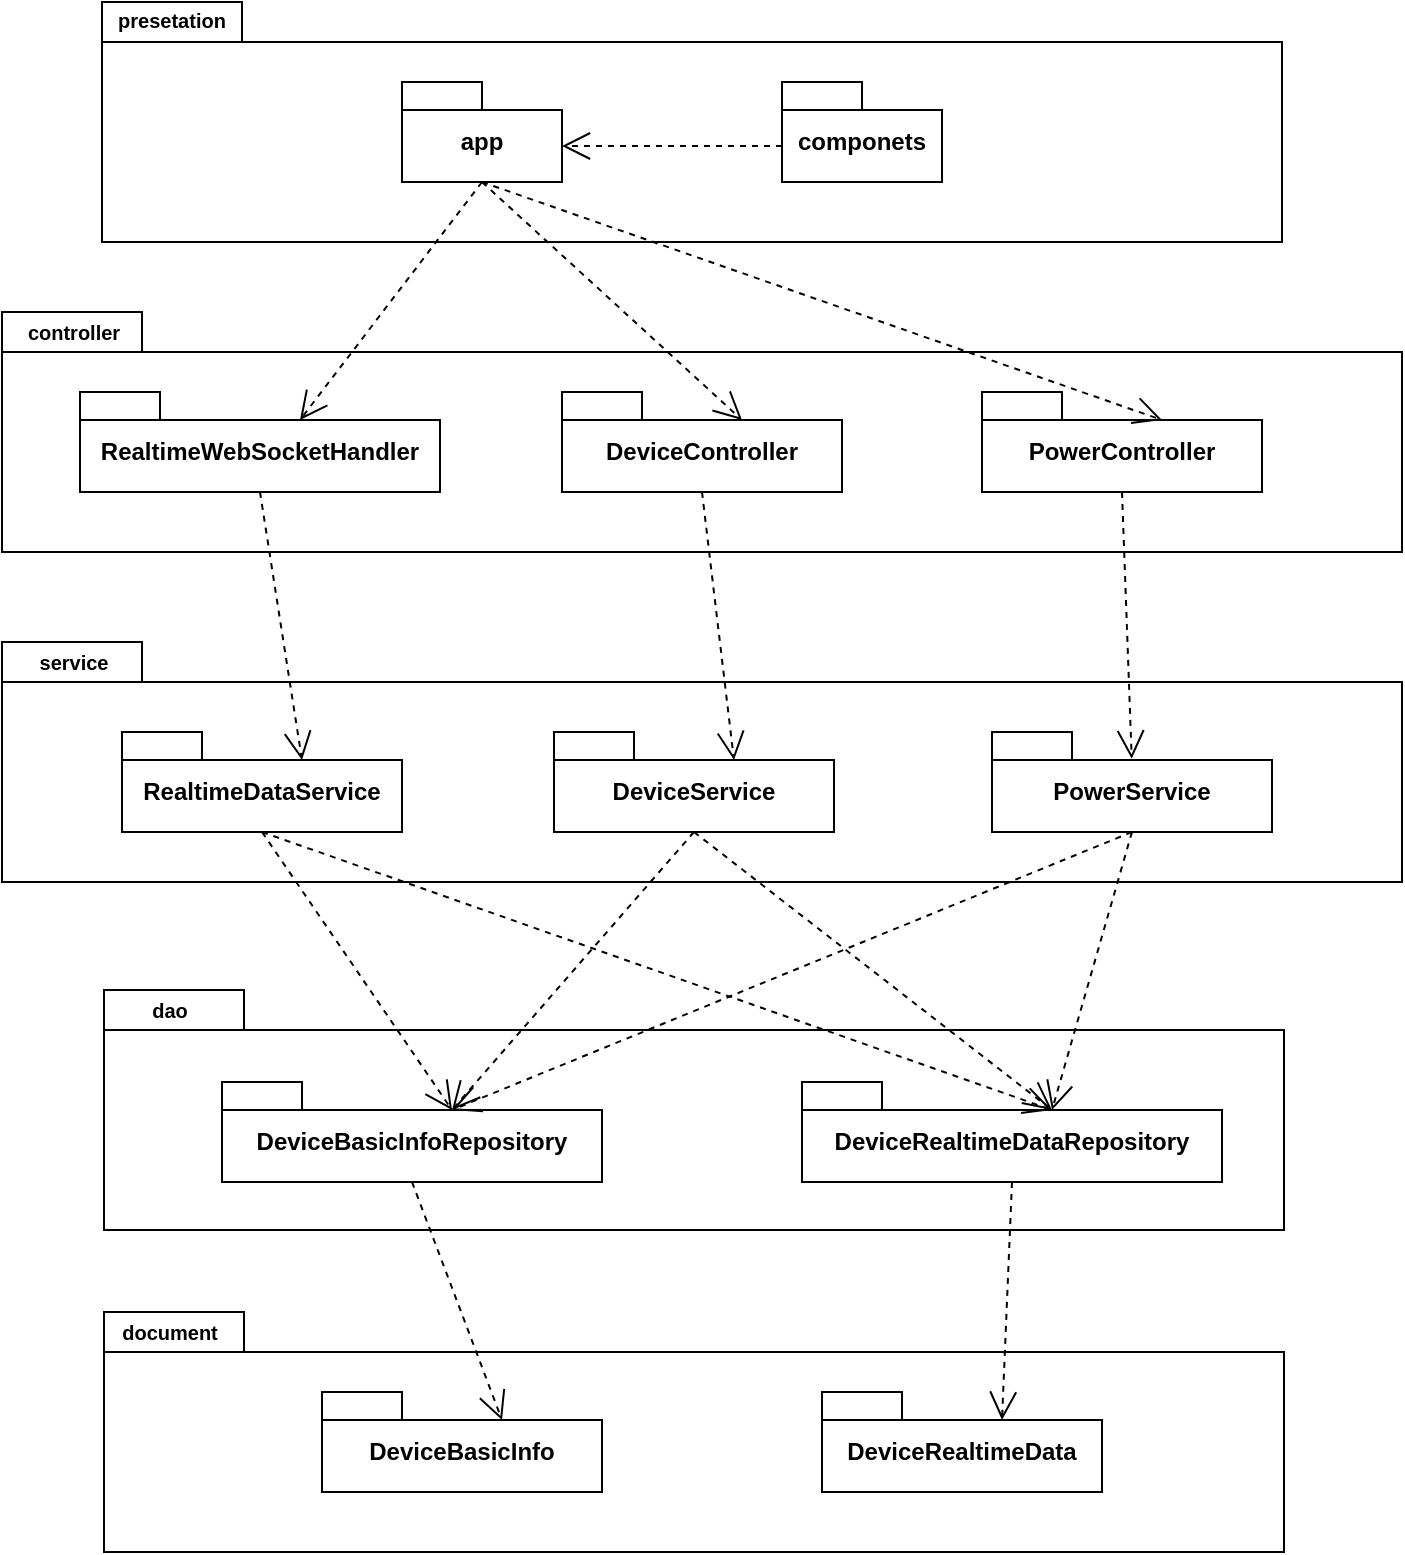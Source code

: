 <mxfile version="26.2.14">
  <diagram name="第 1 页" id="zv9jVuwXzwsgYas8b95U">
    <mxGraphModel dx="790" dy="462" grid="1" gridSize="10" guides="1" tooltips="1" connect="1" arrows="1" fold="1" page="1" pageScale="1" pageWidth="827" pageHeight="1169" math="0" shadow="0">
      <root>
        <mxCell id="0" />
        <mxCell id="1" parent="0" />
        <mxCell id="NFMYqWqcZZ8QJ0KrnMPx-11" value="" style="shape=folder;fontStyle=1;spacingTop=10;tabWidth=70;tabHeight=20;tabPosition=left;html=1;whiteSpace=wrap;" vertex="1" parent="1">
          <mxGeometry x="141" y="725" width="590" height="120" as="geometry" />
        </mxCell>
        <mxCell id="NFMYqWqcZZ8QJ0KrnMPx-10" value="" style="shape=folder;fontStyle=1;spacingTop=10;tabWidth=70;tabHeight=20;tabPosition=left;html=1;whiteSpace=wrap;" vertex="1" parent="1">
          <mxGeometry x="141" y="564" width="590" height="120" as="geometry" />
        </mxCell>
        <mxCell id="NFMYqWqcZZ8QJ0KrnMPx-5" value="" style="shape=folder;fontStyle=1;spacingTop=10;tabWidth=70;tabHeight=20;tabPosition=left;html=1;whiteSpace=wrap;" vertex="1" parent="1">
          <mxGeometry x="90" y="390" width="700" height="120" as="geometry" />
        </mxCell>
        <mxCell id="NFMYqWqcZZ8QJ0KrnMPx-1" value="" style="shape=folder;fontStyle=1;spacingTop=10;tabWidth=70;tabHeight=20;tabPosition=left;html=1;whiteSpace=wrap;" vertex="1" parent="1">
          <mxGeometry x="90" y="225" width="700" height="120" as="geometry" />
        </mxCell>
        <mxCell id="kNfIhQ50q1yCch20xD6w-1" value="" style="shape=folder;fontStyle=1;spacingTop=10;tabWidth=70;tabHeight=20;tabPosition=left;html=1;whiteSpace=wrap;" parent="1" vertex="1">
          <mxGeometry x="140" y="70" width="590" height="120" as="geometry" />
        </mxCell>
        <mxCell id="kNfIhQ50q1yCch20xD6w-2" value="app" style="shape=folder;fontStyle=1;spacingTop=10;tabWidth=40;tabHeight=14;tabPosition=left;html=1;whiteSpace=wrap;" parent="1" vertex="1">
          <mxGeometry x="290" y="110" width="80" height="50" as="geometry" />
        </mxCell>
        <mxCell id="kNfIhQ50q1yCch20xD6w-3" value="componets" style="shape=folder;fontStyle=1;spacingTop=10;tabWidth=40;tabHeight=14;tabPosition=left;html=1;whiteSpace=wrap;" parent="1" vertex="1">
          <mxGeometry x="480" y="110" width="80" height="50" as="geometry" />
        </mxCell>
        <mxCell id="kNfIhQ50q1yCch20xD6w-4" value="" style="endArrow=open;endSize=12;dashed=1;html=1;rounded=0;entryX=0;entryY=0;entryDx=80;entryDy=32;entryPerimeter=0;exitX=0;exitY=0;exitDx=0;exitDy=32;exitPerimeter=0;" parent="1" source="kNfIhQ50q1yCch20xD6w-3" target="kNfIhQ50q1yCch20xD6w-2" edge="1">
          <mxGeometry width="160" relative="1" as="geometry">
            <mxPoint x="280" y="290" as="sourcePoint" />
            <mxPoint x="440" y="290" as="targetPoint" />
          </mxGeometry>
        </mxCell>
        <mxCell id="kNfIhQ50q1yCch20xD6w-5" value="presetation" style="text;html=1;align=center;verticalAlign=middle;whiteSpace=wrap;rounded=0;fontSize=10;fontStyle=1" parent="1" vertex="1">
          <mxGeometry x="160" y="74" width="30" height="10" as="geometry" />
        </mxCell>
        <mxCell id="kNfIhQ50q1yCch20xD6w-7" value="controller" style="text;html=1;align=center;verticalAlign=middle;whiteSpace=wrap;rounded=0;fontSize=10;fontStyle=1" parent="1" vertex="1">
          <mxGeometry x="111" y="230" width="30" height="10" as="geometry" />
        </mxCell>
        <mxCell id="kNfIhQ50q1yCch20xD6w-8" value="DeviceController" style="shape=folder;fontStyle=1;spacingTop=10;tabWidth=40;tabHeight=14;tabPosition=left;html=1;whiteSpace=wrap;" parent="1" vertex="1">
          <mxGeometry x="370" y="265" width="140" height="50" as="geometry" />
        </mxCell>
        <mxCell id="kNfIhQ50q1yCch20xD6w-10" value="PowerController" style="shape=folder;fontStyle=1;spacingTop=10;tabWidth=40;tabHeight=14;tabPosition=left;html=1;whiteSpace=wrap;" parent="1" vertex="1">
          <mxGeometry x="580" y="265" width="140" height="50" as="geometry" />
        </mxCell>
        <mxCell id="kNfIhQ50q1yCch20xD6w-11" value="" style="endArrow=open;endSize=12;dashed=1;html=1;rounded=0;entryX=0;entryY=0;entryDx=90;entryDy=14;entryPerimeter=0;exitX=0.5;exitY=1;exitDx=0;exitDy=0;exitPerimeter=0;" parent="1" source="kNfIhQ50q1yCch20xD6w-2" target="kNfIhQ50q1yCch20xD6w-8" edge="1">
          <mxGeometry width="160" relative="1" as="geometry">
            <mxPoint x="490" y="152" as="sourcePoint" />
            <mxPoint x="380" y="152" as="targetPoint" />
          </mxGeometry>
        </mxCell>
        <mxCell id="kNfIhQ50q1yCch20xD6w-12" value="" style="endArrow=open;endSize=12;dashed=1;html=1;rounded=0;entryX=0;entryY=0;entryDx=90;entryDy=14;entryPerimeter=0;exitX=0.5;exitY=1;exitDx=0;exitDy=0;exitPerimeter=0;" parent="1" source="kNfIhQ50q1yCch20xD6w-2" target="kNfIhQ50q1yCch20xD6w-10" edge="1">
          <mxGeometry width="160" relative="1" as="geometry">
            <mxPoint x="330" y="162" as="sourcePoint" />
            <mxPoint x="390" y="162" as="targetPoint" />
          </mxGeometry>
        </mxCell>
        <mxCell id="kNfIhQ50q1yCch20xD6w-14" value="DeviceService" style="shape=folder;fontStyle=1;spacingTop=10;tabWidth=40;tabHeight=14;tabPosition=left;html=1;whiteSpace=wrap;" parent="1" vertex="1">
          <mxGeometry x="366" y="435" width="140" height="50" as="geometry" />
        </mxCell>
        <mxCell id="kNfIhQ50q1yCch20xD6w-15" value="PowerService" style="shape=folder;fontStyle=1;spacingTop=10;tabWidth=40;tabHeight=14;tabPosition=left;html=1;whiteSpace=wrap;" parent="1" vertex="1">
          <mxGeometry x="585" y="435" width="140" height="50" as="geometry" />
        </mxCell>
        <mxCell id="kNfIhQ50q1yCch20xD6w-16" value="service" style="text;html=1;align=center;verticalAlign=middle;whiteSpace=wrap;rounded=0;fontSize=10;fontStyle=1" parent="1" vertex="1">
          <mxGeometry x="111" y="395" width="30" height="10" as="geometry" />
        </mxCell>
        <mxCell id="kNfIhQ50q1yCch20xD6w-17" value="" style="endArrow=open;endSize=12;dashed=1;html=1;rounded=0;exitX=0.5;exitY=1;exitDx=0;exitDy=0;exitPerimeter=0;entryX=0;entryY=0;entryDx=90;entryDy=14;entryPerimeter=0;" parent="1" source="kNfIhQ50q1yCch20xD6w-8" edge="1" target="kNfIhQ50q1yCch20xD6w-14">
          <mxGeometry width="160" relative="1" as="geometry">
            <mxPoint x="340" y="170" as="sourcePoint" />
            <mxPoint x="319" y="449" as="targetPoint" />
          </mxGeometry>
        </mxCell>
        <mxCell id="kNfIhQ50q1yCch20xD6w-18" value="" style="endArrow=open;endSize=12;dashed=1;html=1;rounded=0;exitX=0.5;exitY=1;exitDx=0;exitDy=0;exitPerimeter=0;entryX=0.499;entryY=0.267;entryDx=0;entryDy=0;entryPerimeter=0;" parent="1" source="kNfIhQ50q1yCch20xD6w-10" target="kNfIhQ50q1yCch20xD6w-15" edge="1">
          <mxGeometry width="160" relative="1" as="geometry">
            <mxPoint x="330" y="325" as="sourcePoint" />
            <mxPoint x="329" y="459" as="targetPoint" />
          </mxGeometry>
        </mxCell>
        <mxCell id="kNfIhQ50q1yCch20xD6w-20" value="dao" style="text;html=1;align=center;verticalAlign=middle;whiteSpace=wrap;rounded=0;fontSize=10;fontStyle=1" parent="1" vertex="1">
          <mxGeometry x="159" y="569" width="30" height="10" as="geometry" />
        </mxCell>
        <mxCell id="kNfIhQ50q1yCch20xD6w-21" value="DeviceBasicInfoRepository" style="shape=folder;fontStyle=1;spacingTop=10;tabWidth=40;tabHeight=14;tabPosition=left;html=1;whiteSpace=wrap;" parent="1" vertex="1">
          <mxGeometry x="200" y="610" width="190" height="50" as="geometry" />
        </mxCell>
        <mxCell id="kNfIhQ50q1yCch20xD6w-23" value="DeviceRealtimeDataRepository" style="shape=folder;fontStyle=1;spacingTop=10;tabWidth=40;tabHeight=14;tabPosition=left;html=1;whiteSpace=wrap;" parent="1" vertex="1">
          <mxGeometry x="490" y="610" width="210" height="50" as="geometry" />
        </mxCell>
        <mxCell id="kNfIhQ50q1yCch20xD6w-24" value="" style="endArrow=open;endSize=12;dashed=1;html=1;rounded=0;exitX=0.5;exitY=1;exitDx=0;exitDy=0;exitPerimeter=0;entryX=0;entryY=0;entryDx=115;entryDy=14;entryPerimeter=0;" parent="1" source="kNfIhQ50q1yCch20xD6w-14" target="kNfIhQ50q1yCch20xD6w-21" edge="1">
          <mxGeometry width="160" relative="1" as="geometry">
            <mxPoint x="280" y="550" as="sourcePoint" />
            <mxPoint x="440" y="550" as="targetPoint" />
          </mxGeometry>
        </mxCell>
        <mxCell id="kNfIhQ50q1yCch20xD6w-25" value="" style="endArrow=open;endSize=12;dashed=1;html=1;rounded=0;entryX=0;entryY=0;entryDx=125;entryDy=14;entryPerimeter=0;exitX=0.5;exitY=1;exitDx=0;exitDy=0;exitPerimeter=0;" parent="1" source="kNfIhQ50q1yCch20xD6w-14" target="kNfIhQ50q1yCch20xD6w-23" edge="1">
          <mxGeometry width="160" relative="1" as="geometry">
            <mxPoint x="400" y="540" as="sourcePoint" />
            <mxPoint x="325" y="634" as="targetPoint" />
          </mxGeometry>
        </mxCell>
        <mxCell id="kNfIhQ50q1yCch20xD6w-26" value="" style="endArrow=open;endSize=12;dashed=1;html=1;rounded=0;entryX=0;entryY=0;entryDx=115;entryDy=14;entryPerimeter=0;exitX=0.5;exitY=1;exitDx=0;exitDy=0;exitPerimeter=0;" parent="1" source="kNfIhQ50q1yCch20xD6w-15" target="kNfIhQ50q1yCch20xD6w-21" edge="1">
          <mxGeometry width="160" relative="1" as="geometry">
            <mxPoint x="330" y="495" as="sourcePoint" />
            <mxPoint x="625" y="634" as="targetPoint" />
          </mxGeometry>
        </mxCell>
        <mxCell id="kNfIhQ50q1yCch20xD6w-27" value="" style="endArrow=open;endSize=12;dashed=1;html=1;rounded=0;entryX=0;entryY=0;entryDx=125;entryDy=14;entryPerimeter=0;exitX=0.5;exitY=1;exitDx=0;exitDy=0;exitPerimeter=0;" parent="1" source="kNfIhQ50q1yCch20xD6w-15" target="kNfIhQ50q1yCch20xD6w-23" edge="1">
          <mxGeometry width="160" relative="1" as="geometry">
            <mxPoint x="625" y="551" as="sourcePoint" />
            <mxPoint x="370" y="690" as="targetPoint" />
          </mxGeometry>
        </mxCell>
        <mxCell id="kNfIhQ50q1yCch20xD6w-29" value="DeviceBasicInfo" style="shape=folder;fontStyle=1;spacingTop=10;tabWidth=40;tabHeight=14;tabPosition=left;html=1;whiteSpace=wrap;" parent="1" vertex="1">
          <mxGeometry x="250" y="765" width="140" height="50" as="geometry" />
        </mxCell>
        <mxCell id="kNfIhQ50q1yCch20xD6w-30" value="DeviceRealtimeData" style="shape=folder;fontStyle=1;spacingTop=10;tabWidth=40;tabHeight=14;tabPosition=left;html=1;whiteSpace=wrap;" parent="1" vertex="1">
          <mxGeometry x="500" y="765" width="140" height="50" as="geometry" />
        </mxCell>
        <mxCell id="kNfIhQ50q1yCch20xD6w-31" value="" style="endArrow=open;endSize=12;dashed=1;html=1;rounded=0;exitX=0.5;exitY=1;exitDx=0;exitDy=0;exitPerimeter=0;entryX=0;entryY=0;entryDx=90;entryDy=14;entryPerimeter=0;" parent="1" source="kNfIhQ50q1yCch20xD6w-21" target="kNfIhQ50q1yCch20xD6w-29" edge="1">
          <mxGeometry width="160" relative="1" as="geometry">
            <mxPoint x="330" y="720" as="sourcePoint" />
            <mxPoint x="490" y="720" as="targetPoint" />
          </mxGeometry>
        </mxCell>
        <mxCell id="kNfIhQ50q1yCch20xD6w-32" value="" style="endArrow=open;endSize=12;dashed=1;html=1;rounded=0;exitX=0.5;exitY=1;exitDx=0;exitDy=0;exitPerimeter=0;entryX=0;entryY=0;entryDx=90;entryDy=14;entryPerimeter=0;" parent="1" source="kNfIhQ50q1yCch20xD6w-23" target="kNfIhQ50q1yCch20xD6w-30" edge="1">
          <mxGeometry width="160" relative="1" as="geometry">
            <mxPoint x="305" y="670" as="sourcePoint" />
            <mxPoint x="350" y="789" as="targetPoint" />
          </mxGeometry>
        </mxCell>
        <mxCell id="kNfIhQ50q1yCch20xD6w-33" value="document" style="text;html=1;align=center;verticalAlign=middle;whiteSpace=wrap;rounded=0;fontSize=10;fontStyle=1" parent="1" vertex="1">
          <mxGeometry x="159" y="730" width="30" height="10" as="geometry" />
        </mxCell>
        <mxCell id="NFMYqWqcZZ8QJ0KrnMPx-3" value="RealtimeWebSocketHandler" style="shape=folder;fontStyle=1;spacingTop=10;tabWidth=40;tabHeight=14;tabPosition=left;html=1;whiteSpace=wrap;" vertex="1" parent="1">
          <mxGeometry x="129" y="265" width="180" height="50" as="geometry" />
        </mxCell>
        <mxCell id="NFMYqWqcZZ8QJ0KrnMPx-4" value="" style="endArrow=open;endSize=12;dashed=1;html=1;rounded=0;entryX=0;entryY=0;entryDx=110;entryDy=14;entryPerimeter=0;exitX=0.5;exitY=1;exitDx=0;exitDy=0;exitPerimeter=0;" edge="1" parent="1" source="kNfIhQ50q1yCch20xD6w-2" target="NFMYqWqcZZ8QJ0KrnMPx-3">
          <mxGeometry width="160" relative="1" as="geometry">
            <mxPoint x="290" y="210" as="sourcePoint" />
            <mxPoint x="370" y="329" as="targetPoint" />
          </mxGeometry>
        </mxCell>
        <mxCell id="NFMYqWqcZZ8QJ0KrnMPx-6" value="RealtimeDataService" style="shape=folder;fontStyle=1;spacingTop=10;tabWidth=40;tabHeight=14;tabPosition=left;html=1;whiteSpace=wrap;" vertex="1" parent="1">
          <mxGeometry x="150" y="435" width="140" height="50" as="geometry" />
        </mxCell>
        <mxCell id="NFMYqWqcZZ8QJ0KrnMPx-7" value="" style="endArrow=open;endSize=12;dashed=1;html=1;rounded=0;exitX=0.5;exitY=1;exitDx=0;exitDy=0;exitPerimeter=0;entryX=0;entryY=0;entryDx=90;entryDy=14;entryPerimeter=0;" edge="1" parent="1" source="NFMYqWqcZZ8QJ0KrnMPx-3" target="NFMYqWqcZZ8QJ0KrnMPx-6">
          <mxGeometry width="160" relative="1" as="geometry">
            <mxPoint x="290" y="376" as="sourcePoint" />
            <mxPoint x="306" y="510" as="targetPoint" />
          </mxGeometry>
        </mxCell>
        <mxCell id="NFMYqWqcZZ8QJ0KrnMPx-8" value="" style="endArrow=open;endSize=12;dashed=1;html=1;rounded=0;exitX=0.5;exitY=1;exitDx=0;exitDy=0;exitPerimeter=0;entryX=0;entryY=0;entryDx=115;entryDy=14;entryPerimeter=0;" edge="1" parent="1" source="NFMYqWqcZZ8QJ0KrnMPx-6" target="kNfIhQ50q1yCch20xD6w-21">
          <mxGeometry width="160" relative="1" as="geometry">
            <mxPoint x="446" y="495" as="sourcePoint" />
            <mxPoint x="325" y="634" as="targetPoint" />
          </mxGeometry>
        </mxCell>
        <mxCell id="NFMYqWqcZZ8QJ0KrnMPx-9" value="" style="endArrow=open;endSize=12;dashed=1;html=1;rounded=0;exitX=0.5;exitY=1;exitDx=0;exitDy=0;exitPerimeter=0;entryX=0;entryY=0;entryDx=125;entryDy=14;entryPerimeter=0;" edge="1" parent="1" source="NFMYqWqcZZ8QJ0KrnMPx-6" target="kNfIhQ50q1yCch20xD6w-23">
          <mxGeometry width="160" relative="1" as="geometry">
            <mxPoint x="446" y="495" as="sourcePoint" />
            <mxPoint x="610" y="620" as="targetPoint" />
          </mxGeometry>
        </mxCell>
      </root>
    </mxGraphModel>
  </diagram>
</mxfile>
